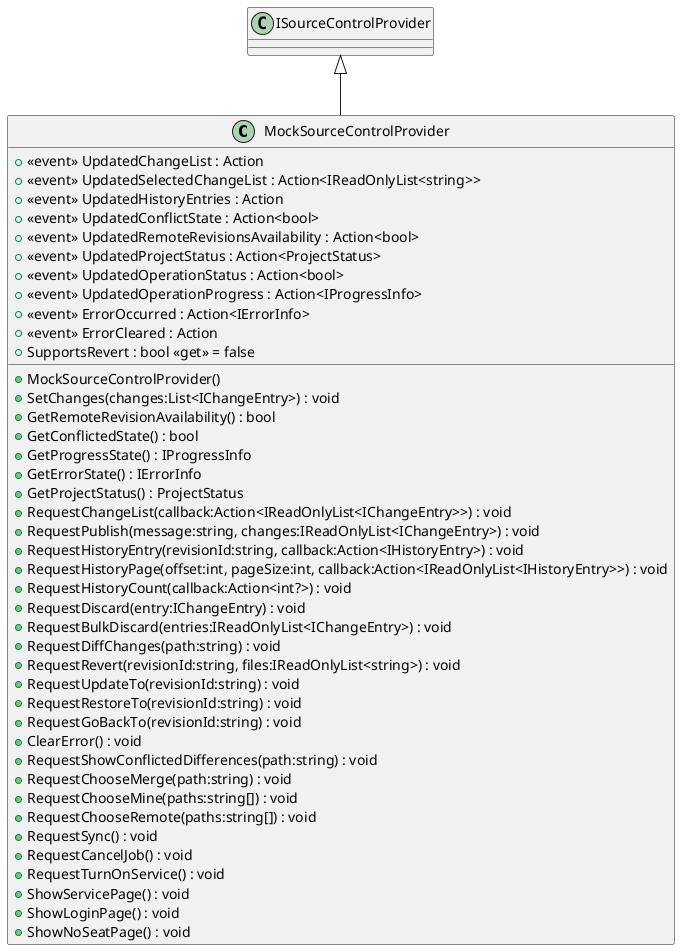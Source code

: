 @startuml
class MockSourceControlProvider {
    +  <<event>> UpdatedChangeList : Action 
    +  <<event>> UpdatedSelectedChangeList : Action<IReadOnlyList<string>> 
    +  <<event>> UpdatedHistoryEntries : Action 
    +  <<event>> UpdatedConflictState : Action<bool> 
    +  <<event>> UpdatedRemoteRevisionsAvailability : Action<bool> 
    +  <<event>> UpdatedProjectStatus : Action<ProjectStatus> 
    +  <<event>> UpdatedOperationStatus : Action<bool> 
    +  <<event>> UpdatedOperationProgress : Action<IProgressInfo> 
    +  <<event>> ErrorOccurred : Action<IErrorInfo> 
    +  <<event>> ErrorCleared : Action 
    + MockSourceControlProvider()
    + SetChanges(changes:List<IChangeEntry>) : void
    + GetRemoteRevisionAvailability() : bool
    + GetConflictedState() : bool
    + GetProgressState() : IProgressInfo
    + GetErrorState() : IErrorInfo
    + GetProjectStatus() : ProjectStatus
    + RequestChangeList(callback:Action<IReadOnlyList<IChangeEntry>>) : void
    + RequestPublish(message:string, changes:IReadOnlyList<IChangeEntry>) : void
    + RequestHistoryEntry(revisionId:string, callback:Action<IHistoryEntry>) : void
    + RequestHistoryPage(offset:int, pageSize:int, callback:Action<IReadOnlyList<IHistoryEntry>>) : void
    + RequestHistoryCount(callback:Action<int?>) : void
    + RequestDiscard(entry:IChangeEntry) : void
    + RequestBulkDiscard(entries:IReadOnlyList<IChangeEntry>) : void
    + RequestDiffChanges(path:string) : void
    + SupportsRevert : bool <<get>> = false
    + RequestRevert(revisionId:string, files:IReadOnlyList<string>) : void
    + RequestUpdateTo(revisionId:string) : void
    + RequestRestoreTo(revisionId:string) : void
    + RequestGoBackTo(revisionId:string) : void
    + ClearError() : void
    + RequestShowConflictedDifferences(path:string) : void
    + RequestChooseMerge(path:string) : void
    + RequestChooseMine(paths:string[]) : void
    + RequestChooseRemote(paths:string[]) : void
    + RequestSync() : void
    + RequestCancelJob() : void
    + RequestTurnOnService() : void
    + ShowServicePage() : void
    + ShowLoginPage() : void
    + ShowNoSeatPage() : void
}
ISourceControlProvider <|-- MockSourceControlProvider
@enduml
